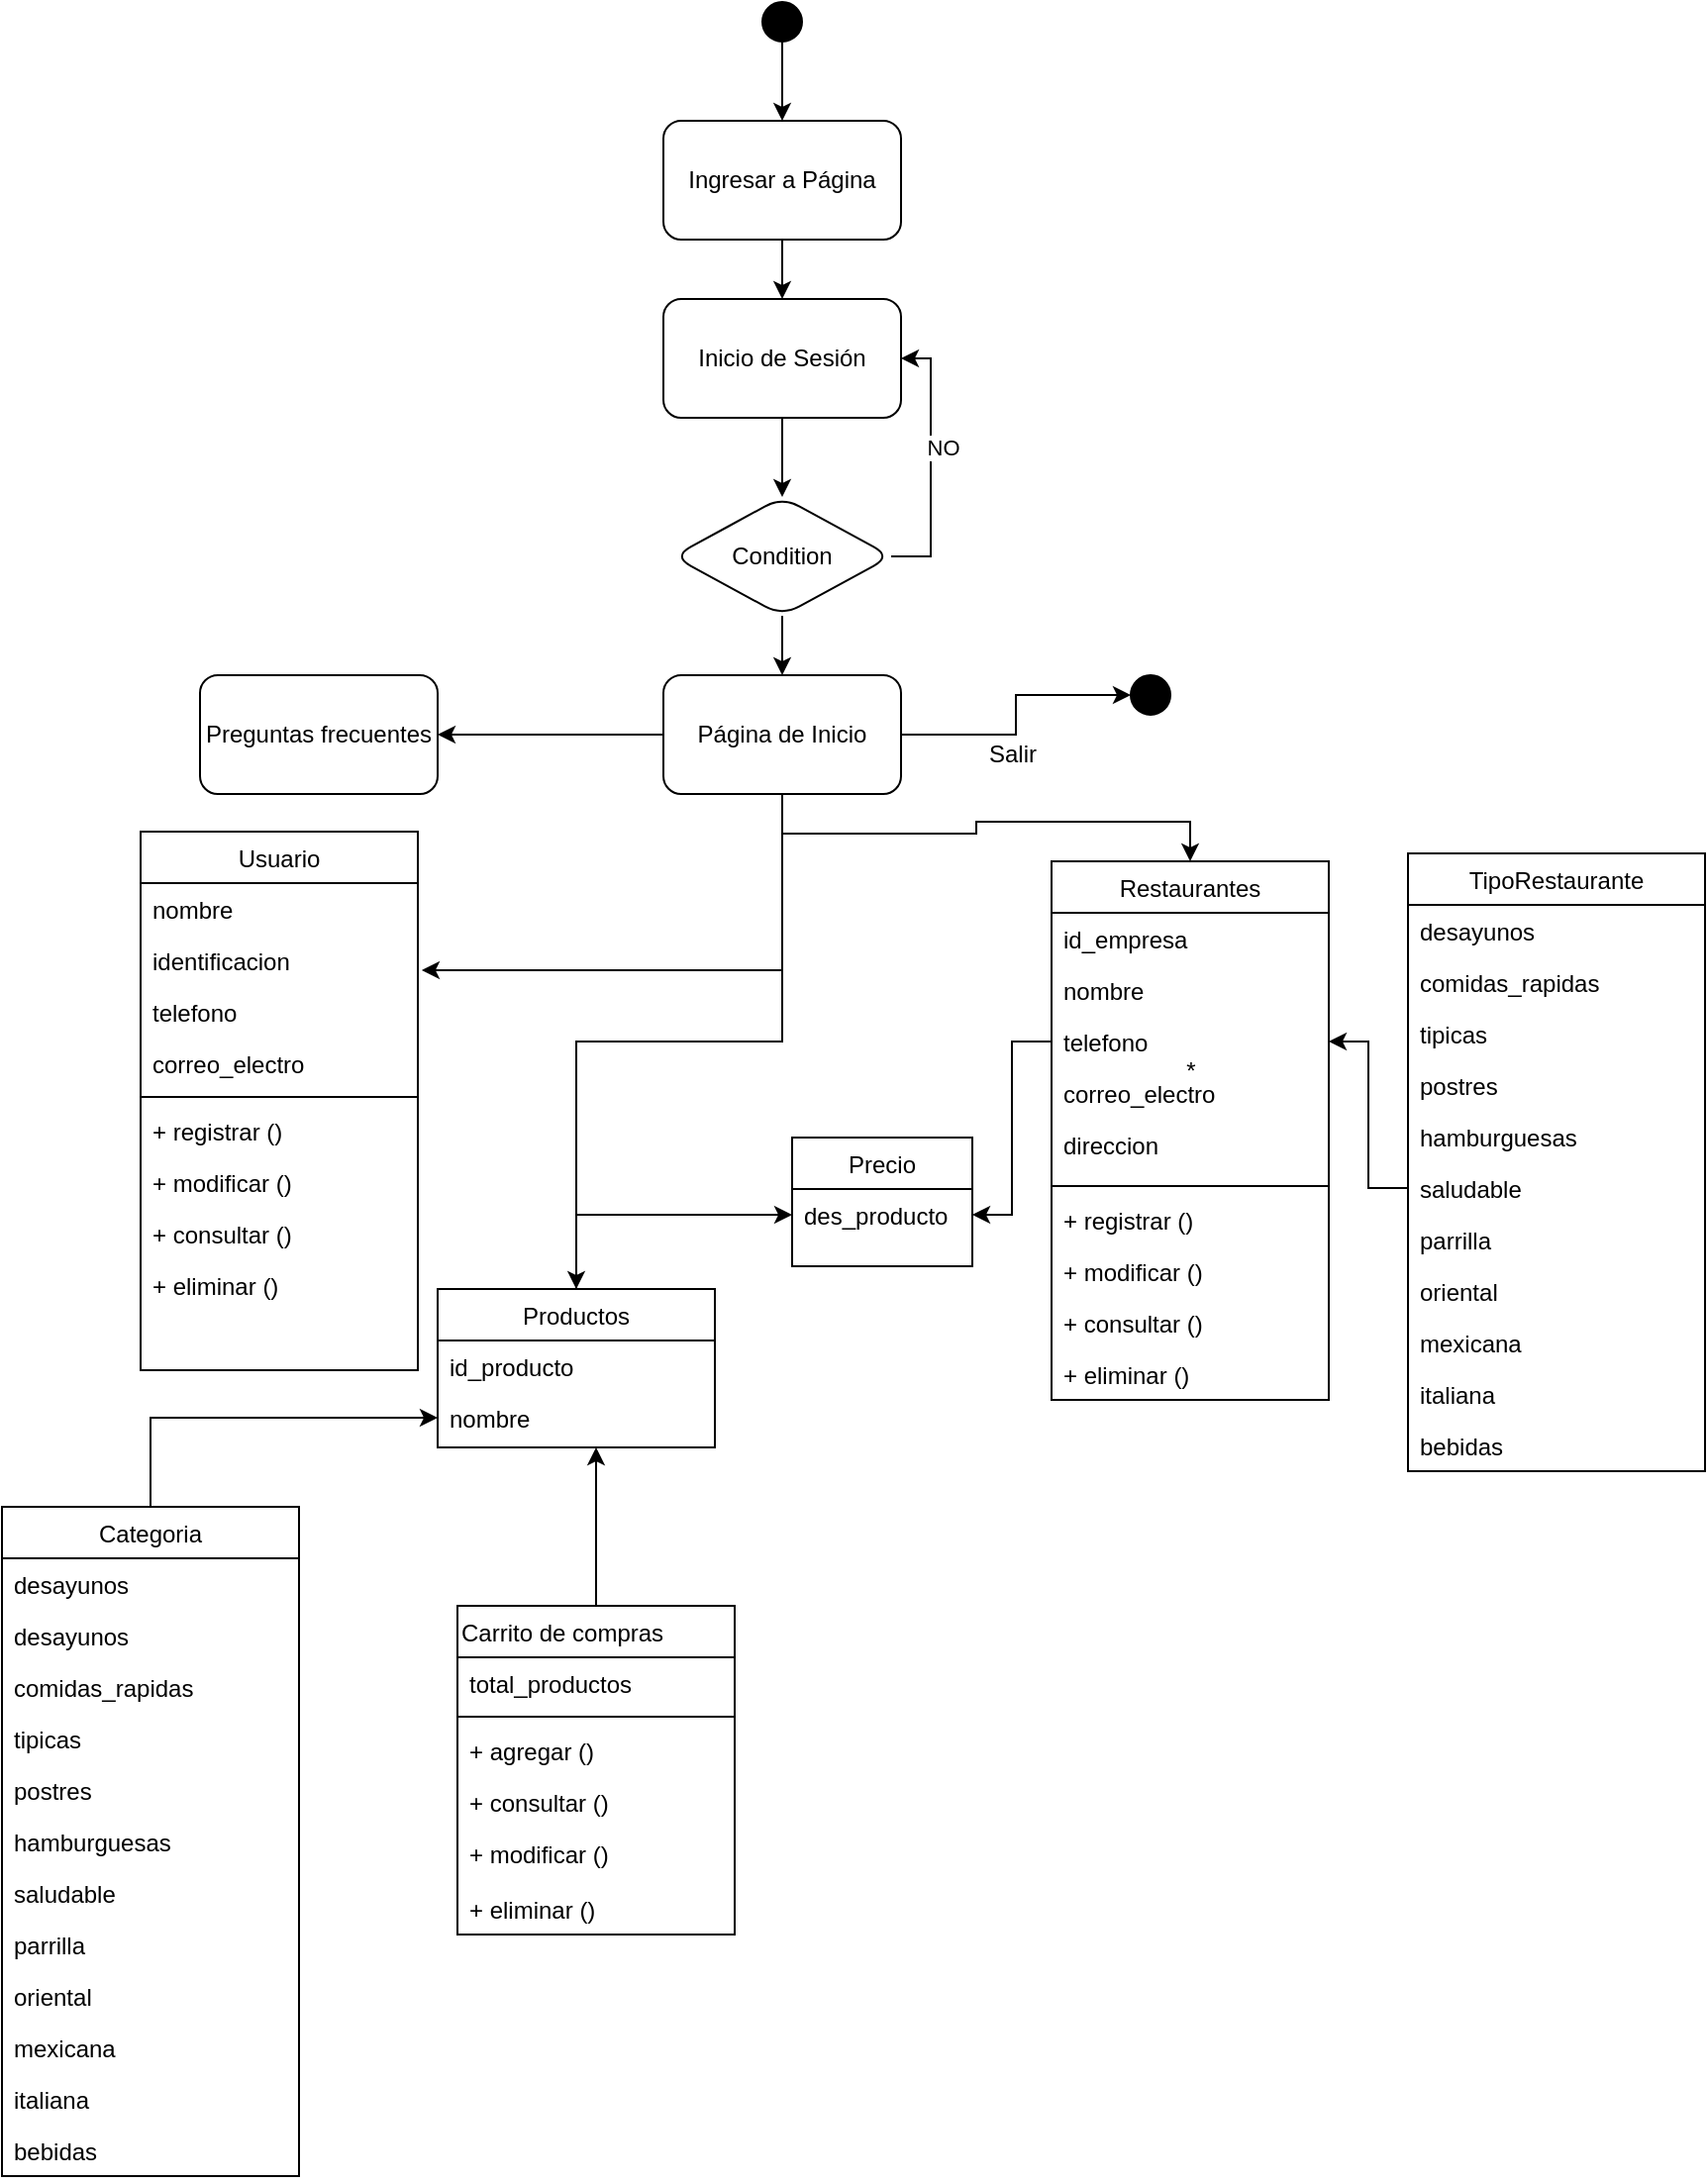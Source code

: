 <mxfile version="15.2.9" type="github">
  <diagram id="C5RBs43oDa-KdzZeNtuy" name="Page-1">
    <mxGraphModel dx="868" dy="482" grid="1" gridSize="10" guides="1" tooltips="1" connect="1" arrows="1" fold="1" page="1" pageScale="1" pageWidth="827" pageHeight="1169" math="0" shadow="0">
      <root>
        <mxCell id="WIyWlLk6GJQsqaUBKTNV-0" />
        <mxCell id="WIyWlLk6GJQsqaUBKTNV-1" parent="WIyWlLk6GJQsqaUBKTNV-0" />
        <mxCell id="KMY_uAy-VSqJRyCNW0lZ-76" value="" style="edgeStyle=orthogonalEdgeStyle;rounded=0;orthogonalLoop=1;jettySize=auto;html=1;fontColor=#000000;" parent="WIyWlLk6GJQsqaUBKTNV-1" source="zkfFHV4jXpPFQw0GAbJ--6" target="zkfFHV4jXpPFQw0GAbJ--14" edge="1">
          <mxGeometry relative="1" as="geometry" />
        </mxCell>
        <mxCell id="zkfFHV4jXpPFQw0GAbJ--6" value="Productos" style="swimlane;fontStyle=0;align=center;verticalAlign=top;childLayout=stackLayout;horizontal=1;startSize=26;horizontalStack=0;resizeParent=1;resizeLast=0;collapsible=1;marginBottom=0;rounded=0;shadow=0;strokeWidth=1;" parent="WIyWlLk6GJQsqaUBKTNV-1" vertex="1">
          <mxGeometry x="230" y="680" width="140" height="80" as="geometry">
            <mxRectangle x="130" y="380" width="160" height="26" as="alternateBounds" />
          </mxGeometry>
        </mxCell>
        <mxCell id="zkfFHV4jXpPFQw0GAbJ--7" value="id_producto" style="text;align=left;verticalAlign=top;spacingLeft=4;spacingRight=4;overflow=hidden;rotatable=0;points=[[0,0.5],[1,0.5]];portConstraint=eastwest;" parent="zkfFHV4jXpPFQw0GAbJ--6" vertex="1">
          <mxGeometry y="26" width="140" height="26" as="geometry" />
        </mxCell>
        <mxCell id="zkfFHV4jXpPFQw0GAbJ--8" value="nombre" style="text;align=left;verticalAlign=top;spacingLeft=4;spacingRight=4;overflow=hidden;rotatable=0;points=[[0,0.5],[1,0.5]];portConstraint=eastwest;rounded=0;shadow=0;html=0;" parent="zkfFHV4jXpPFQw0GAbJ--6" vertex="1">
          <mxGeometry y="52" width="140" height="26" as="geometry" />
        </mxCell>
        <mxCell id="zkfFHV4jXpPFQw0GAbJ--13" value="Precio" style="swimlane;fontStyle=0;align=center;verticalAlign=top;childLayout=stackLayout;horizontal=1;startSize=26;horizontalStack=0;resizeParent=1;resizeLast=0;collapsible=1;marginBottom=0;rounded=0;shadow=0;strokeWidth=1;" parent="WIyWlLk6GJQsqaUBKTNV-1" vertex="1">
          <mxGeometry x="409" y="603.5" width="91" height="65" as="geometry">
            <mxRectangle x="340" y="380" width="170" height="26" as="alternateBounds" />
          </mxGeometry>
        </mxCell>
        <mxCell id="zkfFHV4jXpPFQw0GAbJ--14" value="des_producto" style="text;align=left;verticalAlign=top;spacingLeft=4;spacingRight=4;overflow=hidden;rotatable=0;points=[[0,0.5],[1,0.5]];portConstraint=eastwest;" parent="zkfFHV4jXpPFQw0GAbJ--13" vertex="1">
          <mxGeometry y="26" width="91" height="26" as="geometry" />
        </mxCell>
        <mxCell id="zkfFHV4jXpPFQw0GAbJ--17" value="Restaurantes" style="swimlane;fontStyle=0;align=center;verticalAlign=top;childLayout=stackLayout;horizontal=1;startSize=26;horizontalStack=0;resizeParent=1;resizeLast=0;collapsible=1;marginBottom=0;rounded=0;shadow=0;strokeWidth=1;" parent="WIyWlLk6GJQsqaUBKTNV-1" vertex="1">
          <mxGeometry x="540" y="464" width="140" height="272" as="geometry">
            <mxRectangle x="550" y="140" width="160" height="26" as="alternateBounds" />
          </mxGeometry>
        </mxCell>
        <mxCell id="zkfFHV4jXpPFQw0GAbJ--18" value="id_empresa" style="text;align=left;verticalAlign=top;spacingLeft=4;spacingRight=4;overflow=hidden;rotatable=0;points=[[0,0.5],[1,0.5]];portConstraint=eastwest;" parent="zkfFHV4jXpPFQw0GAbJ--17" vertex="1">
          <mxGeometry y="26" width="140" height="26" as="geometry" />
        </mxCell>
        <mxCell id="zkfFHV4jXpPFQw0GAbJ--19" value="nombre" style="text;align=left;verticalAlign=top;spacingLeft=4;spacingRight=4;overflow=hidden;rotatable=0;points=[[0,0.5],[1,0.5]];portConstraint=eastwest;rounded=0;shadow=0;html=0;" parent="zkfFHV4jXpPFQw0GAbJ--17" vertex="1">
          <mxGeometry y="52" width="140" height="26" as="geometry" />
        </mxCell>
        <mxCell id="zkfFHV4jXpPFQw0GAbJ--20" value="telefono" style="text;align=left;verticalAlign=top;spacingLeft=4;spacingRight=4;overflow=hidden;rotatable=0;points=[[0,0.5],[1,0.5]];portConstraint=eastwest;rounded=0;shadow=0;html=0;" parent="zkfFHV4jXpPFQw0GAbJ--17" vertex="1">
          <mxGeometry y="78" width="140" height="26" as="geometry" />
        </mxCell>
        <mxCell id="zkfFHV4jXpPFQw0GAbJ--21" value="correo_electro" style="text;align=left;verticalAlign=top;spacingLeft=4;spacingRight=4;overflow=hidden;rotatable=0;points=[[0,0.5],[1,0.5]];portConstraint=eastwest;rounded=0;shadow=0;html=0;" parent="zkfFHV4jXpPFQw0GAbJ--17" vertex="1">
          <mxGeometry y="104" width="140" height="26" as="geometry" />
        </mxCell>
        <mxCell id="zkfFHV4jXpPFQw0GAbJ--22" value="direccion" style="text;align=left;verticalAlign=top;spacingLeft=4;spacingRight=4;overflow=hidden;rotatable=0;points=[[0,0.5],[1,0.5]];portConstraint=eastwest;rounded=0;shadow=0;html=0;" parent="zkfFHV4jXpPFQw0GAbJ--17" vertex="1">
          <mxGeometry y="130" width="140" height="30" as="geometry" />
        </mxCell>
        <mxCell id="KMY_uAy-VSqJRyCNW0lZ-105" value="" style="line;strokeWidth=1;fillColor=none;align=left;verticalAlign=middle;spacingTop=-1;spacingLeft=3;spacingRight=3;rotatable=0;labelPosition=right;points=[];portConstraint=eastwest;rounded=0;shadow=0;html=0;" parent="zkfFHV4jXpPFQw0GAbJ--17" vertex="1">
          <mxGeometry y="160" width="140" height="8" as="geometry" />
        </mxCell>
        <mxCell id="KMY_uAy-VSqJRyCNW0lZ-101" value="+ registrar ()" style="text;strokeColor=none;fillColor=none;align=left;verticalAlign=top;spacingLeft=4;spacingRight=4;overflow=hidden;rotatable=0;points=[[0,0.5],[1,0.5]];portConstraint=eastwest;" parent="zkfFHV4jXpPFQw0GAbJ--17" vertex="1">
          <mxGeometry y="168" width="140" height="26" as="geometry" />
        </mxCell>
        <mxCell id="KMY_uAy-VSqJRyCNW0lZ-114" value="+ modificar ()" style="text;strokeColor=none;fillColor=none;align=left;verticalAlign=top;spacingLeft=4;spacingRight=4;overflow=hidden;rotatable=0;points=[[0,0.5],[1,0.5]];portConstraint=eastwest;" parent="zkfFHV4jXpPFQw0GAbJ--17" vertex="1">
          <mxGeometry y="194" width="140" height="26" as="geometry" />
        </mxCell>
        <mxCell id="KMY_uAy-VSqJRyCNW0lZ-115" value="+ consultar ()" style="text;strokeColor=none;fillColor=none;align=left;verticalAlign=top;spacingLeft=4;spacingRight=4;overflow=hidden;rotatable=0;points=[[0,0.5],[1,0.5]];portConstraint=eastwest;" parent="zkfFHV4jXpPFQw0GAbJ--17" vertex="1">
          <mxGeometry y="220" width="140" height="26" as="geometry" />
        </mxCell>
        <mxCell id="KMY_uAy-VSqJRyCNW0lZ-116" value="+ eliminar ()" style="text;strokeColor=none;fillColor=none;align=left;verticalAlign=top;spacingLeft=4;spacingRight=4;overflow=hidden;rotatable=0;points=[[0,0.5],[1,0.5]];portConstraint=eastwest;" parent="zkfFHV4jXpPFQw0GAbJ--17" vertex="1">
          <mxGeometry y="246" width="140" height="26" as="geometry" />
        </mxCell>
        <mxCell id="KMY_uAy-VSqJRyCNW0lZ-6" style="edgeStyle=orthogonalEdgeStyle;rounded=0;orthogonalLoop=1;jettySize=auto;html=1;exitX=0.5;exitY=1;exitDx=0;exitDy=0;fontColor=#000000;" parent="WIyWlLk6GJQsqaUBKTNV-1" source="34calBijoewLM0MP9F0c-0" target="KMY_uAy-VSqJRyCNW0lZ-7" edge="1">
          <mxGeometry relative="1" as="geometry">
            <mxPoint x="430" y="120" as="targetPoint" />
          </mxGeometry>
        </mxCell>
        <mxCell id="34calBijoewLM0MP9F0c-0" value="" style="ellipse;whiteSpace=wrap;html=1;aspect=fixed;fillColor=#000000;strokeColor=#000000;fontColor=#ffffff;" parent="WIyWlLk6GJQsqaUBKTNV-1" vertex="1">
          <mxGeometry x="394" y="30" width="20" height="20" as="geometry" />
        </mxCell>
        <mxCell id="KMY_uAy-VSqJRyCNW0lZ-9" value="" style="edgeStyle=orthogonalEdgeStyle;rounded=0;orthogonalLoop=1;jettySize=auto;html=1;fontColor=#000000;" parent="WIyWlLk6GJQsqaUBKTNV-1" source="KMY_uAy-VSqJRyCNW0lZ-7" target="KMY_uAy-VSqJRyCNW0lZ-8" edge="1">
          <mxGeometry relative="1" as="geometry" />
        </mxCell>
        <mxCell id="KMY_uAy-VSqJRyCNW0lZ-7" value="Ingresar a Página" style="rounded=1;whiteSpace=wrap;html=1;fontColor=#000000;strokeColor=#000000;fillColor=#FFFFFF;" parent="WIyWlLk6GJQsqaUBKTNV-1" vertex="1">
          <mxGeometry x="344" y="90" width="120" height="60" as="geometry" />
        </mxCell>
        <mxCell id="KMY_uAy-VSqJRyCNW0lZ-11" value="" style="edgeStyle=orthogonalEdgeStyle;rounded=0;orthogonalLoop=1;jettySize=auto;html=1;fontColor=#000000;" parent="WIyWlLk6GJQsqaUBKTNV-1" source="KMY_uAy-VSqJRyCNW0lZ-8" target="KMY_uAy-VSqJRyCNW0lZ-10" edge="1">
          <mxGeometry relative="1" as="geometry" />
        </mxCell>
        <mxCell id="KMY_uAy-VSqJRyCNW0lZ-8" value="Inicio de Sesión" style="whiteSpace=wrap;html=1;rounded=1;fillColor=#FFFFFF;" parent="WIyWlLk6GJQsqaUBKTNV-1" vertex="1">
          <mxGeometry x="344" y="180" width="120" height="60" as="geometry" />
        </mxCell>
        <mxCell id="KMY_uAy-VSqJRyCNW0lZ-16" style="edgeStyle=orthogonalEdgeStyle;rounded=0;orthogonalLoop=1;jettySize=auto;html=1;exitX=1;exitY=0.5;exitDx=0;exitDy=0;entryX=1;entryY=0.5;entryDx=0;entryDy=0;fontColor=#000000;" parent="WIyWlLk6GJQsqaUBKTNV-1" source="KMY_uAy-VSqJRyCNW0lZ-10" target="KMY_uAy-VSqJRyCNW0lZ-8" edge="1">
          <mxGeometry relative="1" as="geometry" />
        </mxCell>
        <mxCell id="KMY_uAy-VSqJRyCNW0lZ-17" value="NO" style="edgeLabel;html=1;align=center;verticalAlign=middle;resizable=0;points=[];fontColor=#000000;" parent="KMY_uAy-VSqJRyCNW0lZ-16" vertex="1" connectable="0">
          <mxGeometry x="-0.131" y="-6" relative="1" as="geometry">
            <mxPoint y="-17" as="offset" />
          </mxGeometry>
        </mxCell>
        <mxCell id="KMY_uAy-VSqJRyCNW0lZ-19" value="" style="edgeStyle=orthogonalEdgeStyle;rounded=0;orthogonalLoop=1;jettySize=auto;html=1;fontColor=#000000;" parent="WIyWlLk6GJQsqaUBKTNV-1" source="KMY_uAy-VSqJRyCNW0lZ-10" target="KMY_uAy-VSqJRyCNW0lZ-18" edge="1">
          <mxGeometry relative="1" as="geometry" />
        </mxCell>
        <mxCell id="KMY_uAy-VSqJRyCNW0lZ-10" value="Condition" style="rhombus;whiteSpace=wrap;html=1;rounded=1;fillColor=#FFFFFF;" parent="WIyWlLk6GJQsqaUBKTNV-1" vertex="1">
          <mxGeometry x="349" y="280" width="110" height="60" as="geometry" />
        </mxCell>
        <mxCell id="KMY_uAy-VSqJRyCNW0lZ-23" value="" style="edgeStyle=orthogonalEdgeStyle;rounded=0;orthogonalLoop=1;jettySize=auto;html=1;fontColor=#000000;" parent="WIyWlLk6GJQsqaUBKTNV-1" source="KMY_uAy-VSqJRyCNW0lZ-18" target="KMY_uAy-VSqJRyCNW0lZ-22" edge="1">
          <mxGeometry relative="1" as="geometry" />
        </mxCell>
        <mxCell id="KMY_uAy-VSqJRyCNW0lZ-42" style="edgeStyle=orthogonalEdgeStyle;rounded=0;orthogonalLoop=1;jettySize=auto;html=1;exitX=0.5;exitY=1;exitDx=0;exitDy=0;fontColor=#000000;" parent="WIyWlLk6GJQsqaUBKTNV-1" source="KMY_uAy-VSqJRyCNW0lZ-18" target="zkfFHV4jXpPFQw0GAbJ--17" edge="1">
          <mxGeometry relative="1" as="geometry" />
        </mxCell>
        <mxCell id="KMY_uAy-VSqJRyCNW0lZ-121" value="" style="edgeStyle=orthogonalEdgeStyle;rounded=0;orthogonalLoop=1;jettySize=auto;html=1;fontColor=#000000;" parent="WIyWlLk6GJQsqaUBKTNV-1" source="KMY_uAy-VSqJRyCNW0lZ-18" target="KMY_uAy-VSqJRyCNW0lZ-120" edge="1">
          <mxGeometry relative="1" as="geometry" />
        </mxCell>
        <mxCell id="KMY_uAy-VSqJRyCNW0lZ-132" style="edgeStyle=orthogonalEdgeStyle;rounded=0;orthogonalLoop=1;jettySize=auto;html=1;fontColor=#000000;entryX=0.5;entryY=0;entryDx=0;entryDy=0;" parent="WIyWlLk6GJQsqaUBKTNV-1" source="KMY_uAy-VSqJRyCNW0lZ-18" target="zkfFHV4jXpPFQw0GAbJ--6" edge="1">
          <mxGeometry relative="1" as="geometry">
            <mxPoint x="350" y="620" as="targetPoint" />
          </mxGeometry>
        </mxCell>
        <mxCell id="krgMYwxMaVzGZuFBv349-16" style="edgeStyle=orthogonalEdgeStyle;rounded=0;orthogonalLoop=1;jettySize=auto;html=1;exitX=0.5;exitY=1;exitDx=0;exitDy=0;entryX=1.014;entryY=-0.308;entryDx=0;entryDy=0;entryPerimeter=0;" edge="1" parent="WIyWlLk6GJQsqaUBKTNV-1" source="KMY_uAy-VSqJRyCNW0lZ-18" target="krgMYwxMaVzGZuFBv349-7">
          <mxGeometry relative="1" as="geometry" />
        </mxCell>
        <mxCell id="KMY_uAy-VSqJRyCNW0lZ-18" value="Página de Inicio" style="whiteSpace=wrap;html=1;rounded=1;fillColor=#FFFFFF;" parent="WIyWlLk6GJQsqaUBKTNV-1" vertex="1">
          <mxGeometry x="344" y="370" width="120" height="60" as="geometry" />
        </mxCell>
        <mxCell id="KMY_uAy-VSqJRyCNW0lZ-22" value="" style="ellipse;whiteSpace=wrap;html=1;rounded=1;fillColor=#000000;" parent="WIyWlLk6GJQsqaUBKTNV-1" vertex="1">
          <mxGeometry x="580" y="370" width="20" height="20" as="geometry" />
        </mxCell>
        <mxCell id="KMY_uAy-VSqJRyCNW0lZ-24" value="Salir" style="text;html=1;align=center;verticalAlign=middle;resizable=0;points=[];autosize=1;strokeColor=none;fillColor=none;fontColor=#000000;" parent="WIyWlLk6GJQsqaUBKTNV-1" vertex="1">
          <mxGeometry x="500" y="400" width="40" height="20" as="geometry" />
        </mxCell>
        <mxCell id="KMY_uAy-VSqJRyCNW0lZ-27" value="TipoRestaurante" style="swimlane;fontStyle=0;align=center;verticalAlign=top;childLayout=stackLayout;horizontal=1;startSize=26;horizontalStack=0;resizeParent=1;resizeLast=0;collapsible=1;marginBottom=0;rounded=0;shadow=0;strokeWidth=1;" parent="WIyWlLk6GJQsqaUBKTNV-1" vertex="1">
          <mxGeometry x="720" y="460" width="150" height="312" as="geometry">
            <mxRectangle x="550" y="140" width="160" height="26" as="alternateBounds" />
          </mxGeometry>
        </mxCell>
        <mxCell id="KMY_uAy-VSqJRyCNW0lZ-28" value="desayunos" style="text;align=left;verticalAlign=top;spacingLeft=4;spacingRight=4;overflow=hidden;rotatable=0;points=[[0,0.5],[1,0.5]];portConstraint=eastwest;" parent="KMY_uAy-VSqJRyCNW0lZ-27" vertex="1">
          <mxGeometry y="26" width="150" height="26" as="geometry" />
        </mxCell>
        <mxCell id="KMY_uAy-VSqJRyCNW0lZ-29" value="comidas_rapidas" style="text;align=left;verticalAlign=top;spacingLeft=4;spacingRight=4;overflow=hidden;rotatable=0;points=[[0,0.5],[1,0.5]];portConstraint=eastwest;rounded=0;shadow=0;html=0;" parent="KMY_uAy-VSqJRyCNW0lZ-27" vertex="1">
          <mxGeometry y="52" width="150" height="26" as="geometry" />
        </mxCell>
        <mxCell id="KMY_uAy-VSqJRyCNW0lZ-30" value="tipicas" style="text;align=left;verticalAlign=top;spacingLeft=4;spacingRight=4;overflow=hidden;rotatable=0;points=[[0,0.5],[1,0.5]];portConstraint=eastwest;rounded=0;shadow=0;html=0;" parent="KMY_uAy-VSqJRyCNW0lZ-27" vertex="1">
          <mxGeometry y="78" width="150" height="26" as="geometry" />
        </mxCell>
        <mxCell id="KMY_uAy-VSqJRyCNW0lZ-31" value="postres" style="text;align=left;verticalAlign=top;spacingLeft=4;spacingRight=4;overflow=hidden;rotatable=0;points=[[0,0.5],[1,0.5]];portConstraint=eastwest;rounded=0;shadow=0;html=0;" parent="KMY_uAy-VSqJRyCNW0lZ-27" vertex="1">
          <mxGeometry y="104" width="150" height="26" as="geometry" />
        </mxCell>
        <mxCell id="KMY_uAy-VSqJRyCNW0lZ-35" value="hamburguesas" style="text;align=left;verticalAlign=top;spacingLeft=4;spacingRight=4;overflow=hidden;rotatable=0;points=[[0,0.5],[1,0.5]];portConstraint=eastwest;rounded=0;shadow=0;html=0;" parent="KMY_uAy-VSqJRyCNW0lZ-27" vertex="1">
          <mxGeometry y="130" width="150" height="26" as="geometry" />
        </mxCell>
        <mxCell id="KMY_uAy-VSqJRyCNW0lZ-36" value="saludable" style="text;align=left;verticalAlign=top;spacingLeft=4;spacingRight=4;overflow=hidden;rotatable=0;points=[[0,0.5],[1,0.5]];portConstraint=eastwest;rounded=0;shadow=0;html=0;" parent="KMY_uAy-VSqJRyCNW0lZ-27" vertex="1">
          <mxGeometry y="156" width="150" height="26" as="geometry" />
        </mxCell>
        <mxCell id="KMY_uAy-VSqJRyCNW0lZ-37" value="parrilla" style="text;align=left;verticalAlign=top;spacingLeft=4;spacingRight=4;overflow=hidden;rotatable=0;points=[[0,0.5],[1,0.5]];portConstraint=eastwest;rounded=0;shadow=0;html=0;" parent="KMY_uAy-VSqJRyCNW0lZ-27" vertex="1">
          <mxGeometry y="182" width="150" height="26" as="geometry" />
        </mxCell>
        <mxCell id="KMY_uAy-VSqJRyCNW0lZ-38" value="oriental" style="text;align=left;verticalAlign=top;spacingLeft=4;spacingRight=4;overflow=hidden;rotatable=0;points=[[0,0.5],[1,0.5]];portConstraint=eastwest;rounded=0;shadow=0;html=0;" parent="KMY_uAy-VSqJRyCNW0lZ-27" vertex="1">
          <mxGeometry y="208" width="150" height="26" as="geometry" />
        </mxCell>
        <mxCell id="KMY_uAy-VSqJRyCNW0lZ-39" value="mexicana" style="text;align=left;verticalAlign=top;spacingLeft=4;spacingRight=4;overflow=hidden;rotatable=0;points=[[0,0.5],[1,0.5]];portConstraint=eastwest;rounded=0;shadow=0;html=0;" parent="KMY_uAy-VSqJRyCNW0lZ-27" vertex="1">
          <mxGeometry y="234" width="150" height="26" as="geometry" />
        </mxCell>
        <mxCell id="KMY_uAy-VSqJRyCNW0lZ-40" value="italiana" style="text;align=left;verticalAlign=top;spacingLeft=4;spacingRight=4;overflow=hidden;rotatable=0;points=[[0,0.5],[1,0.5]];portConstraint=eastwest;rounded=0;shadow=0;html=0;" parent="KMY_uAy-VSqJRyCNW0lZ-27" vertex="1">
          <mxGeometry y="260" width="150" height="26" as="geometry" />
        </mxCell>
        <mxCell id="KMY_uAy-VSqJRyCNW0lZ-41" value="bebidas" style="text;align=left;verticalAlign=top;spacingLeft=4;spacingRight=4;overflow=hidden;rotatable=0;points=[[0,0.5],[1,0.5]];portConstraint=eastwest;rounded=0;shadow=0;html=0;" parent="KMY_uAy-VSqJRyCNW0lZ-27" vertex="1">
          <mxGeometry y="286" width="150" height="26" as="geometry" />
        </mxCell>
        <mxCell id="KMY_uAy-VSqJRyCNW0lZ-43" value="*" style="text;html=1;align=center;verticalAlign=middle;resizable=0;points=[];autosize=1;strokeColor=none;fillColor=none;fontColor=#000000;" parent="WIyWlLk6GJQsqaUBKTNV-1" vertex="1">
          <mxGeometry x="600" y="560" width="20" height="20" as="geometry" />
        </mxCell>
        <mxCell id="KMY_uAy-VSqJRyCNW0lZ-78" value="" style="edgeStyle=orthogonalEdgeStyle;rounded=0;orthogonalLoop=1;jettySize=auto;html=1;fontColor=#000000;" parent="WIyWlLk6GJQsqaUBKTNV-1" source="zkfFHV4jXpPFQw0GAbJ--20" target="zkfFHV4jXpPFQw0GAbJ--14" edge="1">
          <mxGeometry relative="1" as="geometry" />
        </mxCell>
        <mxCell id="KMY_uAy-VSqJRyCNW0lZ-92" style="edgeStyle=orthogonalEdgeStyle;rounded=0;orthogonalLoop=1;jettySize=auto;html=1;entryX=0;entryY=0.5;entryDx=0;entryDy=0;fontColor=#000000;" parent="WIyWlLk6GJQsqaUBKTNV-1" source="KMY_uAy-VSqJRyCNW0lZ-80" target="zkfFHV4jXpPFQw0GAbJ--8" edge="1">
          <mxGeometry relative="1" as="geometry" />
        </mxCell>
        <mxCell id="KMY_uAy-VSqJRyCNW0lZ-80" value="Categoria" style="swimlane;fontStyle=0;align=center;verticalAlign=top;childLayout=stackLayout;horizontal=1;startSize=26;horizontalStack=0;resizeParent=1;resizeLast=0;collapsible=1;marginBottom=0;rounded=0;shadow=0;strokeWidth=1;" parent="WIyWlLk6GJQsqaUBKTNV-1" vertex="1">
          <mxGeometry x="10" y="790" width="150" height="338" as="geometry">
            <mxRectangle x="550" y="140" width="160" height="26" as="alternateBounds" />
          </mxGeometry>
        </mxCell>
        <mxCell id="KMY_uAy-VSqJRyCNW0lZ-81" value="desayunos" style="text;align=left;verticalAlign=top;spacingLeft=4;spacingRight=4;overflow=hidden;rotatable=0;points=[[0,0.5],[1,0.5]];portConstraint=eastwest;" parent="KMY_uAy-VSqJRyCNW0lZ-80" vertex="1">
          <mxGeometry y="26" width="150" height="26" as="geometry" />
        </mxCell>
        <mxCell id="krgMYwxMaVzGZuFBv349-15" value="desayunos" style="text;align=left;verticalAlign=top;spacingLeft=4;spacingRight=4;overflow=hidden;rotatable=0;points=[[0,0.5],[1,0.5]];portConstraint=eastwest;" vertex="1" parent="KMY_uAy-VSqJRyCNW0lZ-80">
          <mxGeometry y="52" width="150" height="26" as="geometry" />
        </mxCell>
        <mxCell id="KMY_uAy-VSqJRyCNW0lZ-82" value="comidas_rapidas" style="text;align=left;verticalAlign=top;spacingLeft=4;spacingRight=4;overflow=hidden;rotatable=0;points=[[0,0.5],[1,0.5]];portConstraint=eastwest;rounded=0;shadow=0;html=0;" parent="KMY_uAy-VSqJRyCNW0lZ-80" vertex="1">
          <mxGeometry y="78" width="150" height="26" as="geometry" />
        </mxCell>
        <mxCell id="KMY_uAy-VSqJRyCNW0lZ-83" value="tipicas" style="text;align=left;verticalAlign=top;spacingLeft=4;spacingRight=4;overflow=hidden;rotatable=0;points=[[0,0.5],[1,0.5]];portConstraint=eastwest;rounded=0;shadow=0;html=0;" parent="KMY_uAy-VSqJRyCNW0lZ-80" vertex="1">
          <mxGeometry y="104" width="150" height="26" as="geometry" />
        </mxCell>
        <mxCell id="KMY_uAy-VSqJRyCNW0lZ-84" value="postres" style="text;align=left;verticalAlign=top;spacingLeft=4;spacingRight=4;overflow=hidden;rotatable=0;points=[[0,0.5],[1,0.5]];portConstraint=eastwest;rounded=0;shadow=0;html=0;" parent="KMY_uAy-VSqJRyCNW0lZ-80" vertex="1">
          <mxGeometry y="130" width="150" height="26" as="geometry" />
        </mxCell>
        <mxCell id="KMY_uAy-VSqJRyCNW0lZ-85" value="hamburguesas" style="text;align=left;verticalAlign=top;spacingLeft=4;spacingRight=4;overflow=hidden;rotatable=0;points=[[0,0.5],[1,0.5]];portConstraint=eastwest;rounded=0;shadow=0;html=0;" parent="KMY_uAy-VSqJRyCNW0lZ-80" vertex="1">
          <mxGeometry y="156" width="150" height="26" as="geometry" />
        </mxCell>
        <mxCell id="KMY_uAy-VSqJRyCNW0lZ-86" value="saludable" style="text;align=left;verticalAlign=top;spacingLeft=4;spacingRight=4;overflow=hidden;rotatable=0;points=[[0,0.5],[1,0.5]];portConstraint=eastwest;rounded=0;shadow=0;html=0;" parent="KMY_uAy-VSqJRyCNW0lZ-80" vertex="1">
          <mxGeometry y="182" width="150" height="26" as="geometry" />
        </mxCell>
        <mxCell id="KMY_uAy-VSqJRyCNW0lZ-87" value="parrilla" style="text;align=left;verticalAlign=top;spacingLeft=4;spacingRight=4;overflow=hidden;rotatable=0;points=[[0,0.5],[1,0.5]];portConstraint=eastwest;rounded=0;shadow=0;html=0;" parent="KMY_uAy-VSqJRyCNW0lZ-80" vertex="1">
          <mxGeometry y="208" width="150" height="26" as="geometry" />
        </mxCell>
        <mxCell id="KMY_uAy-VSqJRyCNW0lZ-88" value="oriental" style="text;align=left;verticalAlign=top;spacingLeft=4;spacingRight=4;overflow=hidden;rotatable=0;points=[[0,0.5],[1,0.5]];portConstraint=eastwest;rounded=0;shadow=0;html=0;" parent="KMY_uAy-VSqJRyCNW0lZ-80" vertex="1">
          <mxGeometry y="234" width="150" height="26" as="geometry" />
        </mxCell>
        <mxCell id="KMY_uAy-VSqJRyCNW0lZ-89" value="mexicana" style="text;align=left;verticalAlign=top;spacingLeft=4;spacingRight=4;overflow=hidden;rotatable=0;points=[[0,0.5],[1,0.5]];portConstraint=eastwest;rounded=0;shadow=0;html=0;" parent="KMY_uAy-VSqJRyCNW0lZ-80" vertex="1">
          <mxGeometry y="260" width="150" height="26" as="geometry" />
        </mxCell>
        <mxCell id="KMY_uAy-VSqJRyCNW0lZ-90" value="italiana" style="text;align=left;verticalAlign=top;spacingLeft=4;spacingRight=4;overflow=hidden;rotatable=0;points=[[0,0.5],[1,0.5]];portConstraint=eastwest;rounded=0;shadow=0;html=0;" parent="KMY_uAy-VSqJRyCNW0lZ-80" vertex="1">
          <mxGeometry y="286" width="150" height="26" as="geometry" />
        </mxCell>
        <mxCell id="KMY_uAy-VSqJRyCNW0lZ-91" value="bebidas" style="text;align=left;verticalAlign=top;spacingLeft=4;spacingRight=4;overflow=hidden;rotatable=0;points=[[0,0.5],[1,0.5]];portConstraint=eastwest;rounded=0;shadow=0;html=0;" parent="KMY_uAy-VSqJRyCNW0lZ-80" vertex="1">
          <mxGeometry y="312" width="150" height="26" as="geometry" />
        </mxCell>
        <mxCell id="KMY_uAy-VSqJRyCNW0lZ-93" style="edgeStyle=orthogonalEdgeStyle;rounded=0;orthogonalLoop=1;jettySize=auto;html=1;entryX=1;entryY=0.5;entryDx=0;entryDy=0;fontColor=#000000;" parent="WIyWlLk6GJQsqaUBKTNV-1" source="KMY_uAy-VSqJRyCNW0lZ-36" target="zkfFHV4jXpPFQw0GAbJ--20" edge="1">
          <mxGeometry relative="1" as="geometry" />
        </mxCell>
        <mxCell id="KMY_uAy-VSqJRyCNW0lZ-120" value="Preguntas frecuentes" style="whiteSpace=wrap;html=1;rounded=1;fillColor=#FFFFFF;" parent="WIyWlLk6GJQsqaUBKTNV-1" vertex="1">
          <mxGeometry x="110" y="370" width="120" height="60" as="geometry" />
        </mxCell>
        <mxCell id="KMY_uAy-VSqJRyCNW0lZ-127" style="edgeStyle=orthogonalEdgeStyle;rounded=0;orthogonalLoop=1;jettySize=auto;html=1;fontColor=#000000;" parent="WIyWlLk6GJQsqaUBKTNV-1" source="KMY_uAy-VSqJRyCNW0lZ-122" edge="1">
          <mxGeometry relative="1" as="geometry">
            <mxPoint x="310" y="760" as="targetPoint" />
          </mxGeometry>
        </mxCell>
        <mxCell id="KMY_uAy-VSqJRyCNW0lZ-122" value="Carrito de compras " style="swimlane;fontStyle=0;childLayout=stackLayout;horizontal=1;startSize=26;fillColor=none;horizontalStack=0;resizeParent=1;resizeParentMax=0;resizeLast=0;collapsible=1;marginBottom=0;rounded=0;shadow=0;align=left;verticalAlign=top;html=0;" parent="WIyWlLk6GJQsqaUBKTNV-1" vertex="1">
          <mxGeometry x="240" y="840" width="140" height="166" as="geometry" />
        </mxCell>
        <mxCell id="KMY_uAy-VSqJRyCNW0lZ-123" value="total_productos" style="text;strokeColor=none;fillColor=none;align=left;verticalAlign=top;spacingLeft=4;spacingRight=4;overflow=hidden;rotatable=0;points=[[0,0.5],[1,0.5]];portConstraint=eastwest;" parent="KMY_uAy-VSqJRyCNW0lZ-122" vertex="1">
          <mxGeometry y="26" width="140" height="26" as="geometry" />
        </mxCell>
        <mxCell id="KMY_uAy-VSqJRyCNW0lZ-108" value="" style="line;strokeWidth=1;fillColor=none;align=left;verticalAlign=middle;spacingTop=-1;spacingLeft=3;spacingRight=3;rotatable=0;labelPosition=right;points=[];portConstraint=eastwest;rounded=0;shadow=0;html=0;" parent="KMY_uAy-VSqJRyCNW0lZ-122" vertex="1">
          <mxGeometry y="52" width="140" height="8" as="geometry" />
        </mxCell>
        <mxCell id="KMY_uAy-VSqJRyCNW0lZ-113" value="+ agregar ()" style="text;strokeColor=none;fillColor=none;align=left;verticalAlign=top;spacingLeft=4;spacingRight=4;overflow=hidden;rotatable=0;points=[[0,0.5],[1,0.5]];portConstraint=eastwest;" parent="KMY_uAy-VSqJRyCNW0lZ-122" vertex="1">
          <mxGeometry y="60" width="140" height="26" as="geometry" />
        </mxCell>
        <mxCell id="KMY_uAy-VSqJRyCNW0lZ-118" value="+ consultar ()" style="text;strokeColor=none;fillColor=none;align=left;verticalAlign=top;spacingLeft=4;spacingRight=4;overflow=hidden;rotatable=0;points=[[0,0.5],[1,0.5]];portConstraint=eastwest;" parent="KMY_uAy-VSqJRyCNW0lZ-122" vertex="1">
          <mxGeometry y="86" width="140" height="26" as="geometry" />
        </mxCell>
        <mxCell id="KMY_uAy-VSqJRyCNW0lZ-117" value="+ modificar ()" style="text;strokeColor=none;fillColor=none;align=left;verticalAlign=top;spacingLeft=4;spacingRight=4;overflow=hidden;rotatable=0;points=[[0,0.5],[1,0.5]];portConstraint=eastwest;" parent="KMY_uAy-VSqJRyCNW0lZ-122" vertex="1">
          <mxGeometry y="112" width="140" height="28" as="geometry" />
        </mxCell>
        <mxCell id="KMY_uAy-VSqJRyCNW0lZ-119" value="+ eliminar ()" style="text;strokeColor=none;fillColor=none;align=left;verticalAlign=top;spacingLeft=4;spacingRight=4;overflow=hidden;rotatable=0;points=[[0,0.5],[1,0.5]];portConstraint=eastwest;" parent="KMY_uAy-VSqJRyCNW0lZ-122" vertex="1">
          <mxGeometry y="140" width="140" height="26" as="geometry" />
        </mxCell>
        <mxCell id="krgMYwxMaVzGZuFBv349-4" value="Usuario" style="swimlane;fontStyle=0;align=center;verticalAlign=top;childLayout=stackLayout;horizontal=1;startSize=26;horizontalStack=0;resizeParent=1;resizeLast=0;collapsible=1;marginBottom=0;rounded=0;shadow=0;strokeWidth=1;" vertex="1" parent="WIyWlLk6GJQsqaUBKTNV-1">
          <mxGeometry x="80" y="449" width="140" height="272" as="geometry">
            <mxRectangle x="550" y="140" width="160" height="26" as="alternateBounds" />
          </mxGeometry>
        </mxCell>
        <mxCell id="krgMYwxMaVzGZuFBv349-6" value="nombre" style="text;align=left;verticalAlign=top;spacingLeft=4;spacingRight=4;overflow=hidden;rotatable=0;points=[[0,0.5],[1,0.5]];portConstraint=eastwest;rounded=0;shadow=0;html=0;" vertex="1" parent="krgMYwxMaVzGZuFBv349-4">
          <mxGeometry y="26" width="140" height="26" as="geometry" />
        </mxCell>
        <mxCell id="krgMYwxMaVzGZuFBv349-5" value="identificacion" style="text;align=left;verticalAlign=top;spacingLeft=4;spacingRight=4;overflow=hidden;rotatable=0;points=[[0,0.5],[1,0.5]];portConstraint=eastwest;" vertex="1" parent="krgMYwxMaVzGZuFBv349-4">
          <mxGeometry y="52" width="140" height="26" as="geometry" />
        </mxCell>
        <mxCell id="krgMYwxMaVzGZuFBv349-7" value="telefono" style="text;align=left;verticalAlign=top;spacingLeft=4;spacingRight=4;overflow=hidden;rotatable=0;points=[[0,0.5],[1,0.5]];portConstraint=eastwest;rounded=0;shadow=0;html=0;" vertex="1" parent="krgMYwxMaVzGZuFBv349-4">
          <mxGeometry y="78" width="140" height="26" as="geometry" />
        </mxCell>
        <mxCell id="krgMYwxMaVzGZuFBv349-8" value="correo_electro" style="text;align=left;verticalAlign=top;spacingLeft=4;spacingRight=4;overflow=hidden;rotatable=0;points=[[0,0.5],[1,0.5]];portConstraint=eastwest;rounded=0;shadow=0;html=0;" vertex="1" parent="krgMYwxMaVzGZuFBv349-4">
          <mxGeometry y="104" width="140" height="26" as="geometry" />
        </mxCell>
        <mxCell id="krgMYwxMaVzGZuFBv349-10" value="" style="line;strokeWidth=1;fillColor=none;align=left;verticalAlign=middle;spacingTop=-1;spacingLeft=3;spacingRight=3;rotatable=0;labelPosition=right;points=[];portConstraint=eastwest;rounded=0;shadow=0;html=0;" vertex="1" parent="krgMYwxMaVzGZuFBv349-4">
          <mxGeometry y="130" width="140" height="8" as="geometry" />
        </mxCell>
        <mxCell id="krgMYwxMaVzGZuFBv349-11" value="+ registrar ()" style="text;strokeColor=none;fillColor=none;align=left;verticalAlign=top;spacingLeft=4;spacingRight=4;overflow=hidden;rotatable=0;points=[[0,0.5],[1,0.5]];portConstraint=eastwest;" vertex="1" parent="krgMYwxMaVzGZuFBv349-4">
          <mxGeometry y="138" width="140" height="26" as="geometry" />
        </mxCell>
        <mxCell id="krgMYwxMaVzGZuFBv349-12" value="+ modificar ()" style="text;strokeColor=none;fillColor=none;align=left;verticalAlign=top;spacingLeft=4;spacingRight=4;overflow=hidden;rotatable=0;points=[[0,0.5],[1,0.5]];portConstraint=eastwest;" vertex="1" parent="krgMYwxMaVzGZuFBv349-4">
          <mxGeometry y="164" width="140" height="26" as="geometry" />
        </mxCell>
        <mxCell id="krgMYwxMaVzGZuFBv349-13" value="+ consultar ()" style="text;strokeColor=none;fillColor=none;align=left;verticalAlign=top;spacingLeft=4;spacingRight=4;overflow=hidden;rotatable=0;points=[[0,0.5],[1,0.5]];portConstraint=eastwest;" vertex="1" parent="krgMYwxMaVzGZuFBv349-4">
          <mxGeometry y="190" width="140" height="26" as="geometry" />
        </mxCell>
        <mxCell id="krgMYwxMaVzGZuFBv349-14" value="+ eliminar ()" style="text;strokeColor=none;fillColor=none;align=left;verticalAlign=top;spacingLeft=4;spacingRight=4;overflow=hidden;rotatable=0;points=[[0,0.5],[1,0.5]];portConstraint=eastwest;" vertex="1" parent="krgMYwxMaVzGZuFBv349-4">
          <mxGeometry y="216" width="140" height="26" as="geometry" />
        </mxCell>
      </root>
    </mxGraphModel>
  </diagram>
</mxfile>
